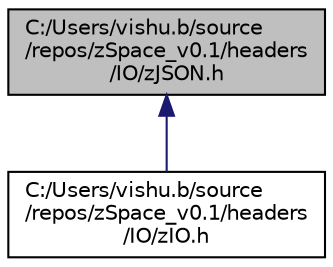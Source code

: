 digraph "C:/Users/vishu.b/source/repos/zSpace_v0.1/headers/IO/zJSON.h"
{
  edge [fontname="Helvetica",fontsize="10",labelfontname="Helvetica",labelfontsize="10"];
  node [fontname="Helvetica",fontsize="10",shape=record];
  Node32 [label="C:/Users/vishu.b/source\l/repos/zSpace_v0.1/headers\l/IO/zJSON.h",height=0.2,width=0.4,color="black", fillcolor="grey75", style="filled", fontcolor="black"];
  Node32 -> Node33 [dir="back",color="midnightblue",fontsize="10",style="solid",fontname="Helvetica"];
  Node33 [label="C:/Users/vishu.b/source\l/repos/zSpace_v0.1/headers\l/IO/zIO.h",height=0.2,width=0.4,color="black", fillcolor="white", style="filled",URL="$z_i_o_8h.html"];
}

